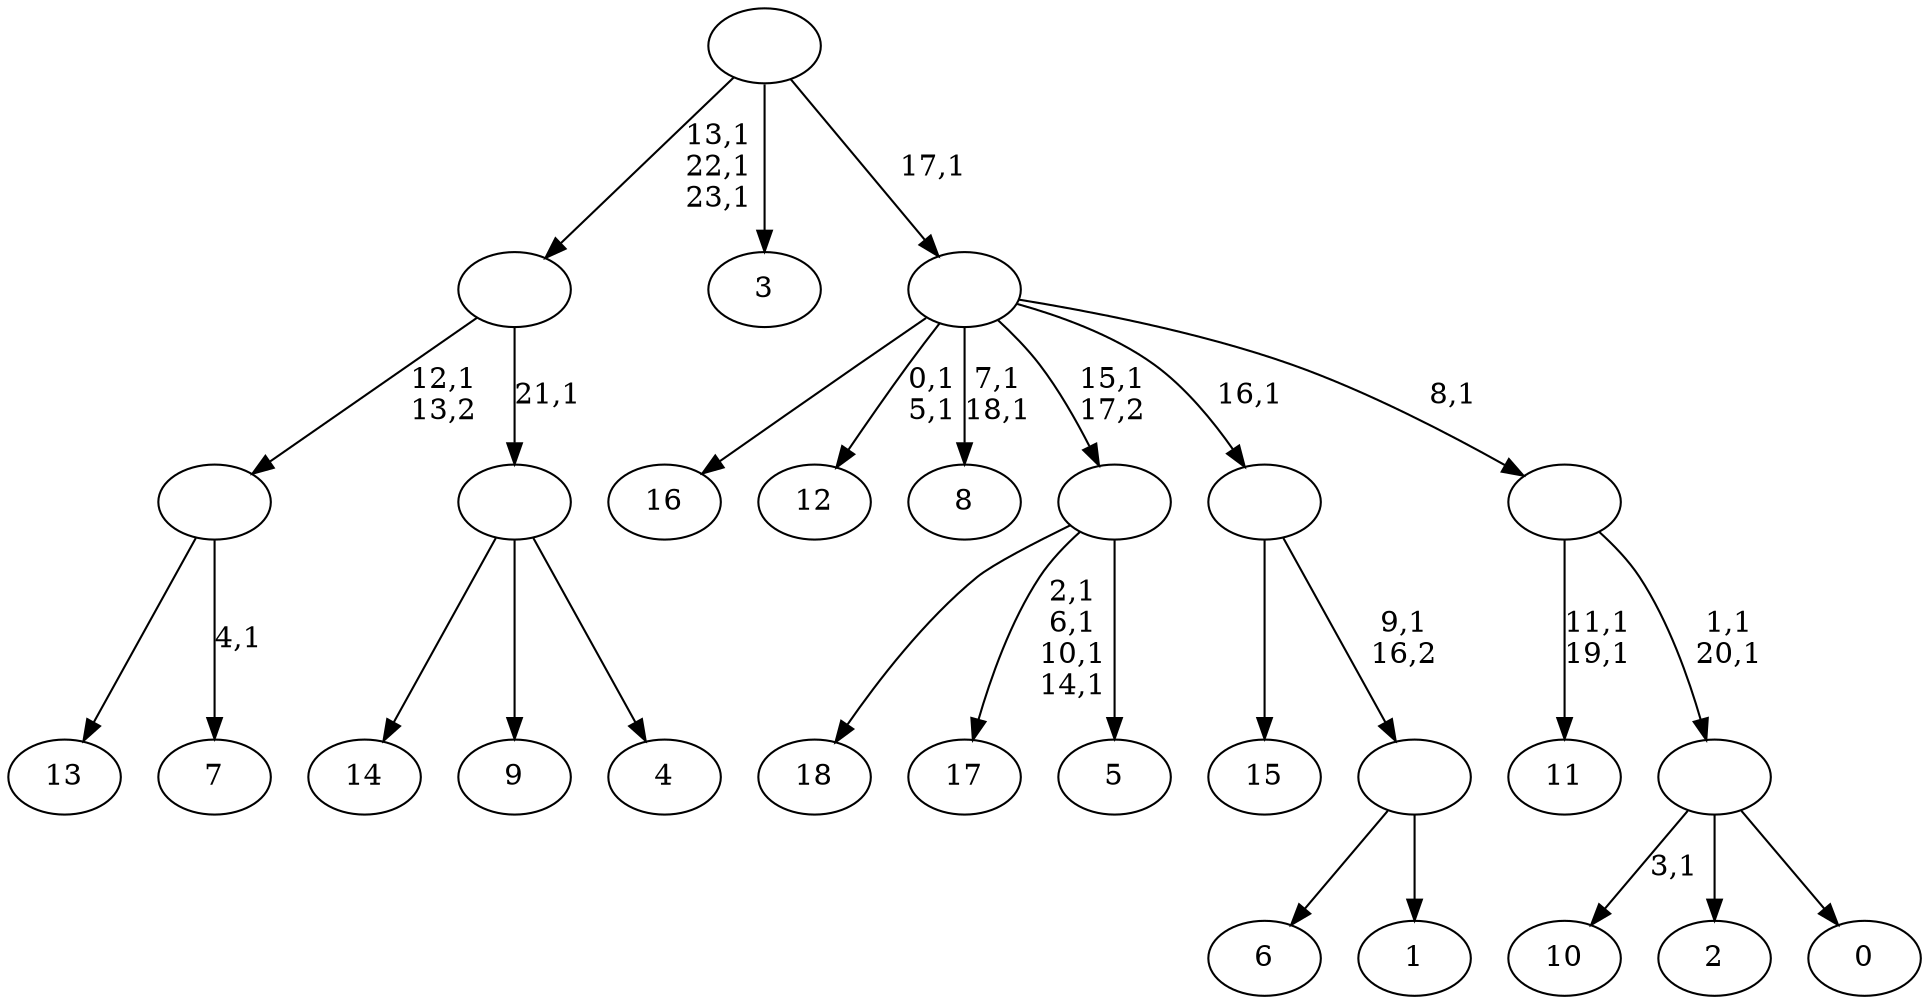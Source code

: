 digraph T {
	43 [label="18"]
	42 [label="17"]
	37 [label="16"]
	36 [label="15"]
	35 [label="14"]
	34 [label="13"]
	33 [label="12"]
	30 [label="11"]
	27 [label="10"]
	25 [label="9"]
	24 [label="8"]
	21 [label="7"]
	19 [label=""]
	18 [label="6"]
	17 [label="5"]
	16 [label=""]
	15 [label="4"]
	14 [label=""]
	13 [label=""]
	10 [label="3"]
	9 [label="2"]
	8 [label="1"]
	7 [label=""]
	6 [label=""]
	5 [label="0"]
	4 [label=""]
	2 [label=""]
	1 [label=""]
	0 [label=""]
	19 -> 21 [label="4,1"]
	19 -> 34 [label=""]
	16 -> 42 [label="2,1\n6,1\n10,1\n14,1"]
	16 -> 43 [label=""]
	16 -> 17 [label=""]
	14 -> 35 [label=""]
	14 -> 25 [label=""]
	14 -> 15 [label=""]
	13 -> 19 [label="12,1\n13,2"]
	13 -> 14 [label="21,1"]
	7 -> 18 [label=""]
	7 -> 8 [label=""]
	6 -> 36 [label=""]
	6 -> 7 [label="9,1\n16,2"]
	4 -> 27 [label="3,1"]
	4 -> 9 [label=""]
	4 -> 5 [label=""]
	2 -> 4 [label="1,1\n20,1"]
	2 -> 30 [label="11,1\n19,1"]
	1 -> 24 [label="7,1\n18,1"]
	1 -> 33 [label="0,1\n5,1"]
	1 -> 37 [label=""]
	1 -> 16 [label="15,1\n17,2"]
	1 -> 6 [label="16,1"]
	1 -> 2 [label="8,1"]
	0 -> 13 [label="13,1\n22,1\n23,1"]
	0 -> 10 [label=""]
	0 -> 1 [label="17,1"]
}
